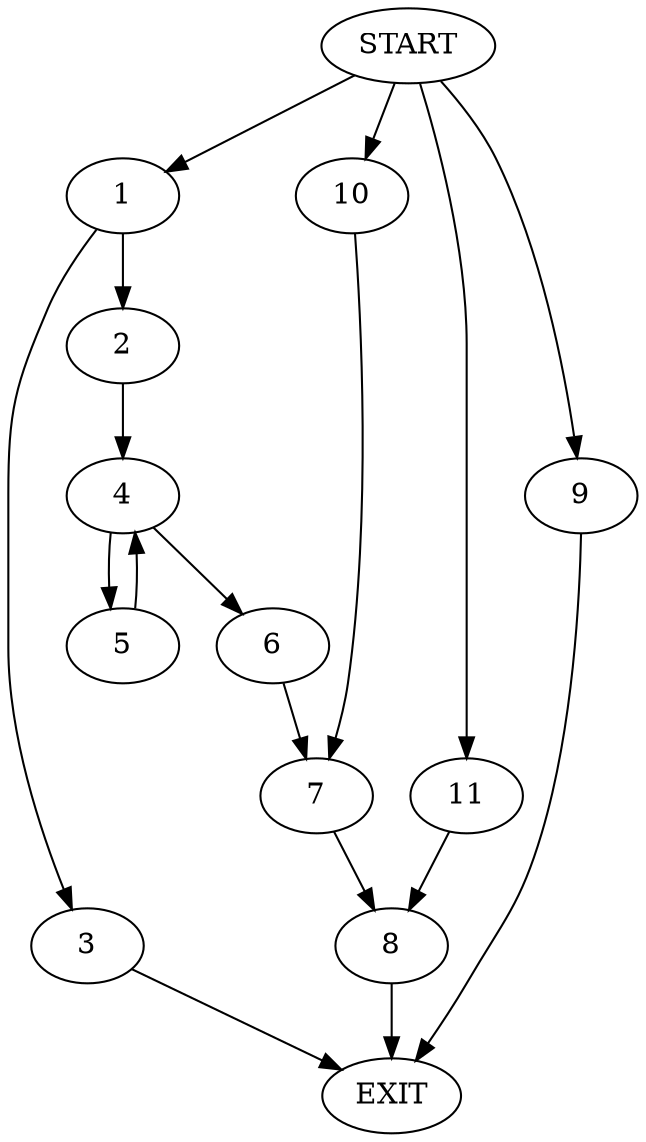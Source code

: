 digraph {
0 [label="START"]
12 [label="EXIT"]
0 -> 1
1 -> 2
1 -> 3
2 -> 4
3 -> 12
4 -> 5
4 -> 6
5 -> 4
6 -> 7
7 -> 8
0 -> 9
9 -> 12
0 -> 10
10 -> 7
8 -> 12
0 -> 11
11 -> 8
}
